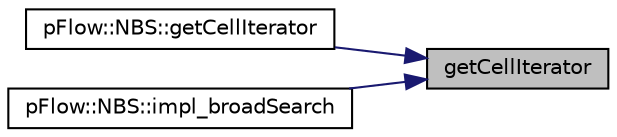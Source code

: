 digraph "getCellIterator"
{
 // LATEX_PDF_SIZE
  edge [fontname="Helvetica",fontsize="10",labelfontname="Helvetica",labelfontsize="10"];
  node [fontname="Helvetica",fontsize="10",shape=record];
  rankdir="RL";
  Node1 [label="getCellIterator",height=0.2,width=0.4,color="black", fillcolor="grey75", style="filled", fontcolor="black",tooltip=" "];
  Node1 -> Node2 [dir="back",color="midnightblue",fontsize="10",style="solid",fontname="Helvetica"];
  Node2 [label="pFlow::NBS::getCellIterator",height=0.2,width=0.4,color="black", fillcolor="white", style="filled",URL="$classpFlow_1_1NBS.html#afe887dc4dc5b7dfc93c4dcd09861b79f",tooltip=" "];
  Node1 -> Node3 [dir="back",color="midnightblue",fontsize="10",style="solid",fontname="Helvetica"];
  Node3 [label="pFlow::NBS::impl_broadSearch",height=0.2,width=0.4,color="black", fillcolor="white", style="filled",URL="$classpFlow_1_1NBS.html#a991bcfe3990b64bf342f26e48a5083a1",tooltip=" "];
}
